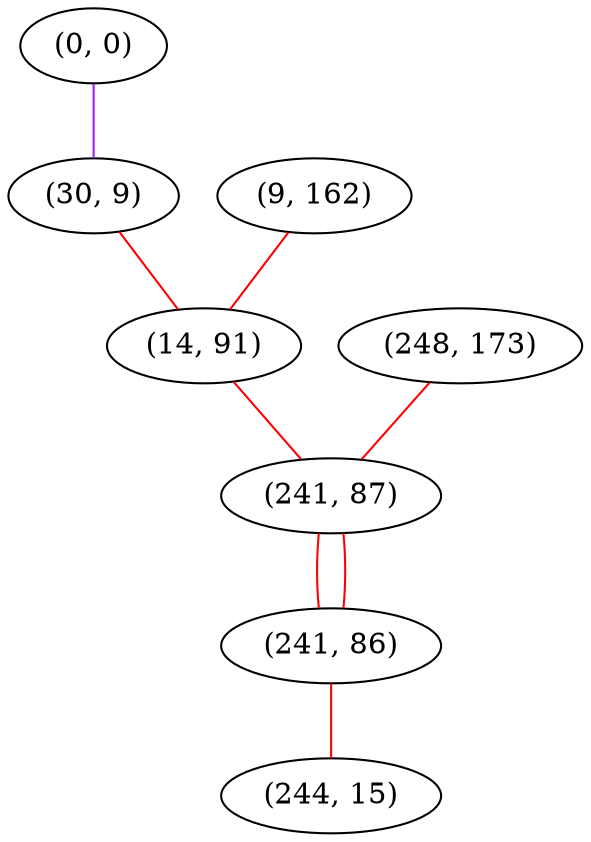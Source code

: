 graph "" {
"(0, 0)";
"(9, 162)";
"(30, 9)";
"(14, 91)";
"(248, 173)";
"(241, 87)";
"(241, 86)";
"(244, 15)";
"(0, 0)" -- "(30, 9)"  [color=purple, key=0, weight=4];
"(9, 162)" -- "(14, 91)"  [color=red, key=0, weight=1];
"(30, 9)" -- "(14, 91)"  [color=red, key=0, weight=1];
"(14, 91)" -- "(241, 87)"  [color=red, key=0, weight=1];
"(248, 173)" -- "(241, 87)"  [color=red, key=0, weight=1];
"(241, 87)" -- "(241, 86)"  [color=red, key=0, weight=1];
"(241, 87)" -- "(241, 86)"  [color=red, key=1, weight=1];
"(241, 86)" -- "(244, 15)"  [color=red, key=0, weight=1];
}
